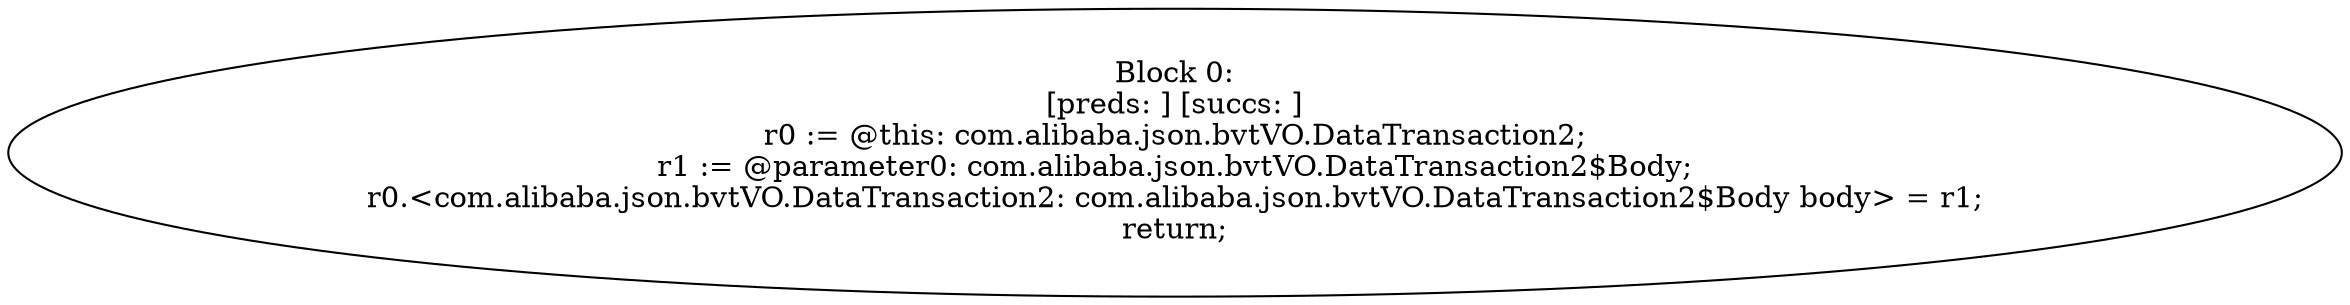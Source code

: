 digraph "unitGraph" {
    "Block 0:
[preds: ] [succs: ]
r0 := @this: com.alibaba.json.bvtVO.DataTransaction2;
r1 := @parameter0: com.alibaba.json.bvtVO.DataTransaction2$Body;
r0.<com.alibaba.json.bvtVO.DataTransaction2: com.alibaba.json.bvtVO.DataTransaction2$Body body> = r1;
return;
"
}
